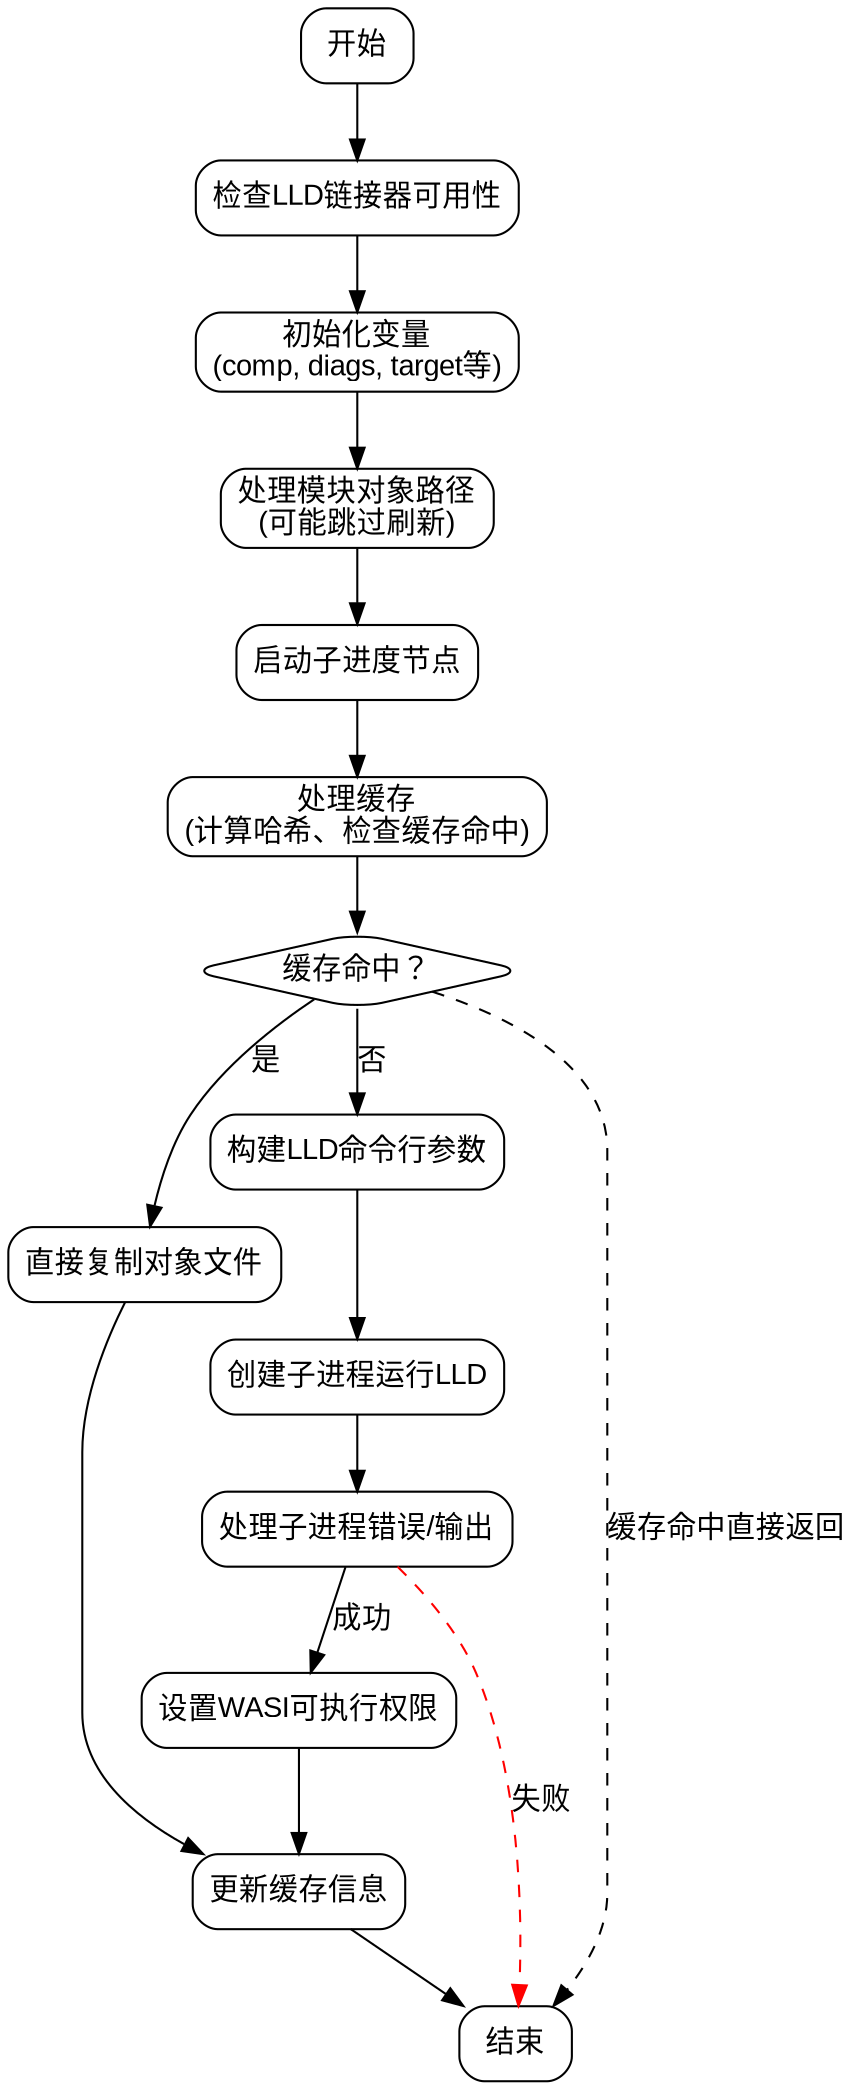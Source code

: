 
digraph linkWithLLD {
    node [shape=rectangle, style="rounded", fontname="Arial"];
    edge [fontname="Arial"];

    start [label="开始"];
    check_lld [label="检查LLD链接器可用性"];
    init_vars [label="初始化变量\n(comp, diags, target等)"];
    module_obj_path [label="处理模块对象路径\n(可能跳过刷新)"];
    subprog_start [label="启动子进度节点"];
    handle_cache [label="处理缓存\n(计算哈希、检查缓存命中)"];
    cache_hit [label="缓存命中？"];
    copy_object [label="直接复制对象文件"];
    build_argv [label="构建LLD命令行参数"];
    spawn_child [label="创建子进程运行LLD"];
    handle_errors [label="处理子进程错误/输出"];
    set_executable [label="设置WASI可执行权限"];
    update_cache [label="更新缓存信息"];
    end [label="结束"];

    start -> check_lld;
    check_lld -> init_vars;
    init_vars -> module_obj_path;
    module_obj_path -> subprog_start;
    subprog_start -> handle_cache;
    
    handle_cache -> cache_hit;
    cache_hit -> copy_object [label="是"];
    cache_hit -> build_argv [label="否"];
    
    copy_object -> update_cache;
    
    build_argv -> spawn_child;
    spawn_child -> handle_errors;
    handle_errors -> set_executable [label="成功"];
    set_executable -> update_cache;
    
    update_cache -> end;
    
    // 异常处理路径
    handle_errors -> end [label="失败" style="dashed" color="red"];
    cache_hit -> end [label="缓存命中直接返回" style="dashed"];
    
    // 条件分支样式
    cache_hit [shape=diamond];
}
